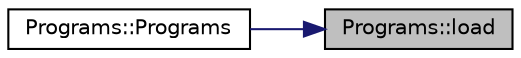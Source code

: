 digraph "Programs::load"
{
 // LATEX_PDF_SIZE
  edge [fontname="Helvetica",fontsize="10",labelfontname="Helvetica",labelfontsize="10"];
  node [fontname="Helvetica",fontsize="10",shape=record];
  rankdir="RL";
  Node1 [label="Programs::load",height=0.2,width=0.4,color="black", fillcolor="grey75", style="filled", fontcolor="black",tooltip="Десериализира таблица по подаден път на файл"];
  Node1 -> Node2 [dir="back",color="midnightblue",fontsize="10",style="solid",fontname="Helvetica"];
  Node2 [label="Programs::Programs",height=0.2,width=0.4,color="black", fillcolor="white", style="filled",URL="$class_programs.html#a992f29a7e09d4b93833100dd66918f9d",tooltip=" "];
}
